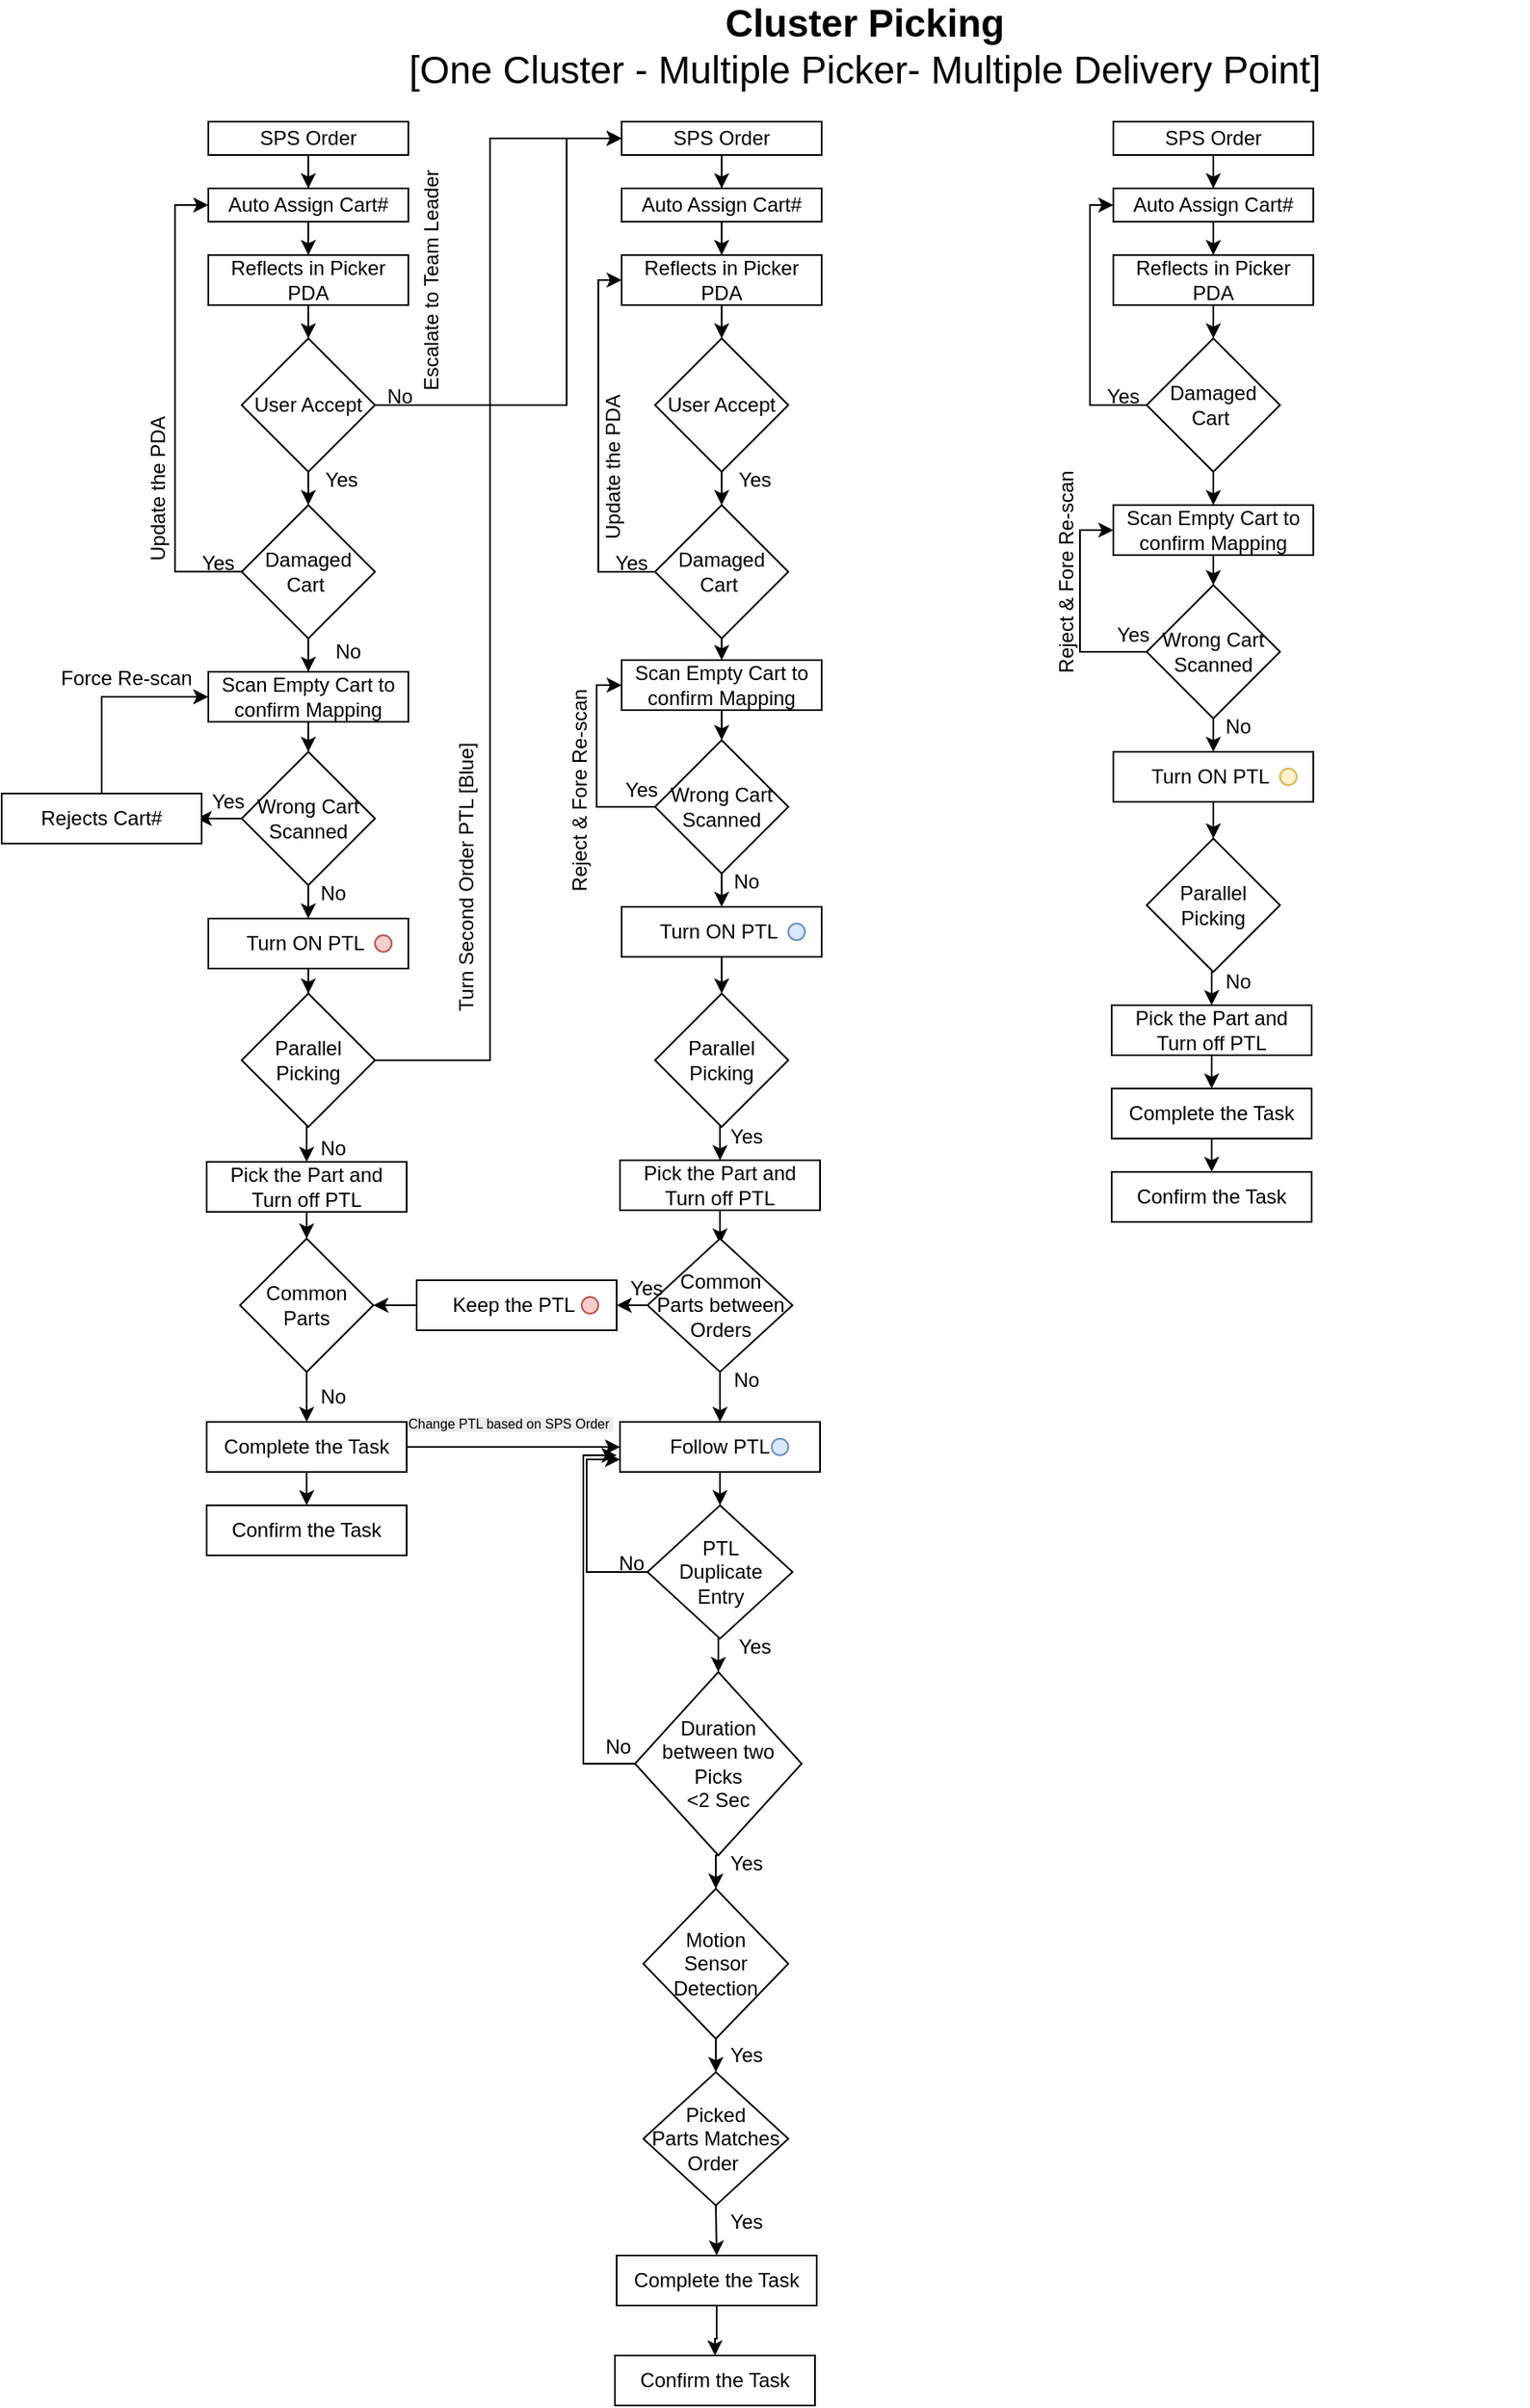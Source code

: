 <mxfile version="27.0.3">
  <diagram name="Page-1" id="BECqvl3VT9lfQXmkNtaU">
    <mxGraphModel dx="1097" dy="992" grid="1" gridSize="10" guides="1" tooltips="1" connect="1" arrows="1" fold="1" page="0" pageScale="1" pageWidth="850" pageHeight="1100" math="0" shadow="0">
      <root>
        <mxCell id="0" />
        <mxCell id="1" parent="0" />
        <mxCell id="pflW-3yKm34LbVUq-xgN-266" value="&lt;span style=&quot;color: rgb(0, 0, 0); font-family: Helvetica; font-style: normal; font-variant-ligatures: normal; font-variant-caps: normal; font-weight: 400; letter-spacing: normal; orphans: 2; text-align: center; text-indent: 0px; text-transform: none; widows: 2; word-spacing: 0px; -webkit-text-stroke-width: 0px; white-space: normal; background-color: rgb(236, 236, 236); text-decoration-thickness: initial; text-decoration-style: initial; text-decoration-color: initial; float: none; display: inline !important;&quot;&gt;Change PTL based on SPS Order&amp;nbsp;&lt;/span&gt;" style="text;whiteSpace=wrap;html=1;fontSize=8;" vertex="1" parent="1">
          <mxGeometry x="253" y="820" width="126" height="20" as="geometry" />
        </mxCell>
        <mxCell id="pflW-3yKm34LbVUq-xgN-7" style="edgeStyle=orthogonalEdgeStyle;rounded=0;orthogonalLoop=1;jettySize=auto;html=1;exitX=0.5;exitY=1;exitDx=0;exitDy=0;" edge="1" parent="1" source="pflW-3yKm34LbVUq-xgN-1" target="pflW-3yKm34LbVUq-xgN-3">
          <mxGeometry relative="1" as="geometry" />
        </mxCell>
        <mxCell id="pflW-3yKm34LbVUq-xgN-1" value="SPS Order" style="rounded=0;whiteSpace=wrap;html=1;" vertex="1" parent="1">
          <mxGeometry x="135" y="50" width="120" height="20" as="geometry" />
        </mxCell>
        <mxCell id="pflW-3yKm34LbVUq-xgN-9" style="edgeStyle=orthogonalEdgeStyle;rounded=0;orthogonalLoop=1;jettySize=auto;html=1;exitX=0.5;exitY=1;exitDx=0;exitDy=0;entryX=0.5;entryY=0;entryDx=0;entryDy=0;" edge="1" parent="1" source="pflW-3yKm34LbVUq-xgN-2">
          <mxGeometry relative="1" as="geometry">
            <mxPoint x="195" y="180" as="targetPoint" />
          </mxGeometry>
        </mxCell>
        <mxCell id="pflW-3yKm34LbVUq-xgN-2" value="Reflects in Picker PDA" style="rounded=0;whiteSpace=wrap;html=1;" vertex="1" parent="1">
          <mxGeometry x="135" y="130" width="120" height="30" as="geometry" />
        </mxCell>
        <mxCell id="pflW-3yKm34LbVUq-xgN-8" style="edgeStyle=orthogonalEdgeStyle;rounded=0;orthogonalLoop=1;jettySize=auto;html=1;exitX=0.5;exitY=1;exitDx=0;exitDy=0;" edge="1" parent="1" source="pflW-3yKm34LbVUq-xgN-3" target="pflW-3yKm34LbVUq-xgN-2">
          <mxGeometry relative="1" as="geometry" />
        </mxCell>
        <mxCell id="pflW-3yKm34LbVUq-xgN-3" value="Auto Assign Cart#" style="rounded=0;whiteSpace=wrap;html=1;" vertex="1" parent="1">
          <mxGeometry x="135" y="90" width="120" height="20" as="geometry" />
        </mxCell>
        <mxCell id="pflW-3yKm34LbVUq-xgN-25" value="Cluster Picking &lt;br&gt;&lt;span style=&quot;font-weight: normal;&quot;&gt;[One Cluster - Multiple Picker- Multiple Delivery Point]&lt;/span&gt;" style="text;html=1;align=center;verticalAlign=middle;whiteSpace=wrap;rounded=0;fontStyle=1;fontSize=23;" vertex="1" parent="1">
          <mxGeometry x="131" y="-20" width="796" height="50" as="geometry" />
        </mxCell>
        <mxCell id="pflW-3yKm34LbVUq-xgN-114" style="edgeStyle=orthogonalEdgeStyle;rounded=0;orthogonalLoop=1;jettySize=auto;html=1;exitX=1;exitY=0.5;exitDx=0;exitDy=0;entryX=0;entryY=0.5;entryDx=0;entryDy=0;" edge="1" parent="1" source="pflW-3yKm34LbVUq-xgN-185" target="pflW-3yKm34LbVUq-xgN-56">
          <mxGeometry relative="1" as="geometry">
            <mxPoint x="189" y="520" as="sourcePoint" />
            <Array as="points">
              <mxPoint x="304" y="613" />
              <mxPoint x="304" y="60" />
            </Array>
          </mxGeometry>
        </mxCell>
        <mxCell id="pflW-3yKm34LbVUq-xgN-55" style="edgeStyle=orthogonalEdgeStyle;rounded=0;orthogonalLoop=1;jettySize=auto;html=1;exitX=0.5;exitY=1;exitDx=0;exitDy=0;" edge="1" parent="1" source="pflW-3yKm34LbVUq-xgN-56" target="pflW-3yKm34LbVUq-xgN-60">
          <mxGeometry relative="1" as="geometry" />
        </mxCell>
        <mxCell id="pflW-3yKm34LbVUq-xgN-56" value="SPS Order" style="rounded=0;whiteSpace=wrap;html=1;" vertex="1" parent="1">
          <mxGeometry x="383" y="50" width="120" height="20" as="geometry" />
        </mxCell>
        <mxCell id="pflW-3yKm34LbVUq-xgN-57" style="edgeStyle=orthogonalEdgeStyle;rounded=0;orthogonalLoop=1;jettySize=auto;html=1;exitX=0.5;exitY=1;exitDx=0;exitDy=0;entryX=0.5;entryY=0;entryDx=0;entryDy=0;" edge="1" parent="1" source="pflW-3yKm34LbVUq-xgN-58">
          <mxGeometry relative="1" as="geometry">
            <mxPoint x="443" y="180" as="targetPoint" />
          </mxGeometry>
        </mxCell>
        <mxCell id="pflW-3yKm34LbVUq-xgN-58" value="Reflects in Picker PDA" style="rounded=0;whiteSpace=wrap;html=1;" vertex="1" parent="1">
          <mxGeometry x="383" y="130" width="120" height="30" as="geometry" />
        </mxCell>
        <mxCell id="pflW-3yKm34LbVUq-xgN-59" style="edgeStyle=orthogonalEdgeStyle;rounded=0;orthogonalLoop=1;jettySize=auto;html=1;exitX=0.5;exitY=1;exitDx=0;exitDy=0;" edge="1" parent="1" source="pflW-3yKm34LbVUq-xgN-60" target="pflW-3yKm34LbVUq-xgN-58">
          <mxGeometry relative="1" as="geometry" />
        </mxCell>
        <mxCell id="pflW-3yKm34LbVUq-xgN-60" value="Auto Assign Cart#" style="rounded=0;whiteSpace=wrap;html=1;" vertex="1" parent="1">
          <mxGeometry x="383" y="90" width="120" height="20" as="geometry" />
        </mxCell>
        <mxCell id="pflW-3yKm34LbVUq-xgN-72" style="edgeStyle=orthogonalEdgeStyle;rounded=0;orthogonalLoop=1;jettySize=auto;html=1;exitX=0.5;exitY=1;exitDx=0;exitDy=0;entryX=0.5;entryY=0;entryDx=0;entryDy=0;entryPerimeter=0;" edge="1" parent="1" target="pflW-3yKm34LbVUq-xgN-233">
          <mxGeometry relative="1" as="geometry">
            <mxPoint x="443" y="260" as="sourcePoint" />
            <mxPoint x="443" y="280" as="targetPoint" />
          </mxGeometry>
        </mxCell>
        <mxCell id="pflW-3yKm34LbVUq-xgN-84" value="Reject &amp;amp; Fore Re-scan" style="text;html=1;align=center;verticalAlign=middle;whiteSpace=wrap;rounded=0;rotation=270;" vertex="1" parent="1">
          <mxGeometry x="288" y="441" width="140" height="20" as="geometry" />
        </mxCell>
        <mxCell id="pflW-3yKm34LbVUq-xgN-116" style="edgeStyle=orthogonalEdgeStyle;rounded=0;orthogonalLoop=1;jettySize=auto;html=1;exitX=0.5;exitY=1;exitDx=0;exitDy=0;" edge="1" parent="1" source="pflW-3yKm34LbVUq-xgN-117" target="pflW-3yKm34LbVUq-xgN-121">
          <mxGeometry relative="1" as="geometry" />
        </mxCell>
        <mxCell id="pflW-3yKm34LbVUq-xgN-117" value="SPS Order" style="rounded=0;whiteSpace=wrap;html=1;" vertex="1" parent="1">
          <mxGeometry x="678" y="50" width="120" height="20" as="geometry" />
        </mxCell>
        <mxCell id="pflW-3yKm34LbVUq-xgN-118" style="edgeStyle=orthogonalEdgeStyle;rounded=0;orthogonalLoop=1;jettySize=auto;html=1;exitX=0.5;exitY=1;exitDx=0;exitDy=0;entryX=0.5;entryY=0;entryDx=0;entryDy=0;" edge="1" parent="1" source="pflW-3yKm34LbVUq-xgN-119">
          <mxGeometry relative="1" as="geometry">
            <mxPoint x="738" y="180" as="targetPoint" />
          </mxGeometry>
        </mxCell>
        <mxCell id="pflW-3yKm34LbVUq-xgN-119" value="Reflects in Picker PDA" style="rounded=0;whiteSpace=wrap;html=1;" vertex="1" parent="1">
          <mxGeometry x="678" y="130" width="120" height="30" as="geometry" />
        </mxCell>
        <mxCell id="pflW-3yKm34LbVUq-xgN-120" style="edgeStyle=orthogonalEdgeStyle;rounded=0;orthogonalLoop=1;jettySize=auto;html=1;exitX=0.5;exitY=1;exitDx=0;exitDy=0;" edge="1" parent="1" source="pflW-3yKm34LbVUq-xgN-121" target="pflW-3yKm34LbVUq-xgN-119">
          <mxGeometry relative="1" as="geometry" />
        </mxCell>
        <mxCell id="pflW-3yKm34LbVUq-xgN-121" value="Auto Assign Cart#" style="rounded=0;whiteSpace=wrap;html=1;" vertex="1" parent="1">
          <mxGeometry x="678" y="90" width="120" height="20" as="geometry" />
        </mxCell>
        <mxCell id="pflW-3yKm34LbVUq-xgN-122" style="edgeStyle=orthogonalEdgeStyle;rounded=0;orthogonalLoop=1;jettySize=auto;html=1;exitX=0.5;exitY=1;exitDx=0;exitDy=0;entryX=0.5;entryY=0;entryDx=0;entryDy=0;" edge="1" parent="1" source="pflW-3yKm34LbVUq-xgN-124" target="pflW-3yKm34LbVUq-xgN-127">
          <mxGeometry relative="1" as="geometry" />
        </mxCell>
        <mxCell id="pflW-3yKm34LbVUq-xgN-123" style="edgeStyle=orthogonalEdgeStyle;rounded=0;orthogonalLoop=1;jettySize=auto;html=1;exitX=0;exitY=0.5;exitDx=0;exitDy=0;entryX=0;entryY=0.5;entryDx=0;entryDy=0;" edge="1" parent="1" source="pflW-3yKm34LbVUq-xgN-124" target="pflW-3yKm34LbVUq-xgN-131">
          <mxGeometry relative="1" as="geometry" />
        </mxCell>
        <mxCell id="pflW-3yKm34LbVUq-xgN-124" value="Wrong Cart Scanned" style="rhombus;whiteSpace=wrap;html=1;" vertex="1" parent="1">
          <mxGeometry x="698" y="328" width="80" height="80" as="geometry" />
        </mxCell>
        <mxCell id="pflW-3yKm34LbVUq-xgN-125" value="Yes" style="text;html=1;align=center;verticalAlign=middle;whiteSpace=wrap;rounded=0;" vertex="1" parent="1">
          <mxGeometry x="675" y="353" width="30" height="10" as="geometry" />
        </mxCell>
        <mxCell id="pflW-3yKm34LbVUq-xgN-126" style="edgeStyle=orthogonalEdgeStyle;rounded=0;orthogonalLoop=1;jettySize=auto;html=1;exitX=0.5;exitY=1;exitDx=0;exitDy=0;" edge="1" parent="1" source="pflW-3yKm34LbVUq-xgN-127" target="pflW-3yKm34LbVUq-xgN-142">
          <mxGeometry relative="1" as="geometry" />
        </mxCell>
        <mxCell id="pflW-3yKm34LbVUq-xgN-127" value="Turn ON PTL&amp;nbsp;" style="rounded=0;whiteSpace=wrap;html=1;" vertex="1" parent="1">
          <mxGeometry x="678" y="428" width="120" height="30" as="geometry" />
        </mxCell>
        <mxCell id="pflW-3yKm34LbVUq-xgN-128" value="" style="ellipse;whiteSpace=wrap;html=1;aspect=fixed;fillColor=#fff2cc;strokeColor=#d6b656;" vertex="1" parent="1">
          <mxGeometry x="778" y="438" width="10" height="10" as="geometry" />
        </mxCell>
        <mxCell id="pflW-3yKm34LbVUq-xgN-129" value="No" style="text;html=1;align=center;verticalAlign=middle;whiteSpace=wrap;rounded=0;" vertex="1" parent="1">
          <mxGeometry x="738" y="408" width="30" height="10" as="geometry" />
        </mxCell>
        <mxCell id="pflW-3yKm34LbVUq-xgN-130" style="edgeStyle=orthogonalEdgeStyle;rounded=0;orthogonalLoop=1;jettySize=auto;html=1;exitX=0.5;exitY=1;exitDx=0;exitDy=0;entryX=0.5;entryY=0;entryDx=0;entryDy=0;" edge="1" parent="1" source="pflW-3yKm34LbVUq-xgN-131" target="pflW-3yKm34LbVUq-xgN-124">
          <mxGeometry relative="1" as="geometry" />
        </mxCell>
        <mxCell id="pflW-3yKm34LbVUq-xgN-131" value="Scan Empty Cart to confirm Mapping" style="rounded=0;whiteSpace=wrap;html=1;" vertex="1" parent="1">
          <mxGeometry x="678" y="280" width="120" height="30" as="geometry" />
        </mxCell>
        <mxCell id="pflW-3yKm34LbVUq-xgN-132" style="edgeStyle=orthogonalEdgeStyle;rounded=0;orthogonalLoop=1;jettySize=auto;html=1;exitX=0;exitY=0.5;exitDx=0;exitDy=0;entryX=0;entryY=0.5;entryDx=0;entryDy=0;" edge="1" parent="1" source="pflW-3yKm34LbVUq-xgN-134" target="pflW-3yKm34LbVUq-xgN-121">
          <mxGeometry relative="1" as="geometry">
            <Array as="points">
              <mxPoint x="664" y="220" />
              <mxPoint x="664" y="100" />
            </Array>
          </mxGeometry>
        </mxCell>
        <mxCell id="pflW-3yKm34LbVUq-xgN-133" style="edgeStyle=orthogonalEdgeStyle;rounded=0;orthogonalLoop=1;jettySize=auto;html=1;exitX=0.5;exitY=1;exitDx=0;exitDy=0;" edge="1" parent="1" source="pflW-3yKm34LbVUq-xgN-134" target="pflW-3yKm34LbVUq-xgN-131">
          <mxGeometry relative="1" as="geometry" />
        </mxCell>
        <mxCell id="pflW-3yKm34LbVUq-xgN-134" value="Damaged Cart&amp;nbsp;" style="rhombus;whiteSpace=wrap;html=1;" vertex="1" parent="1">
          <mxGeometry x="698" y="180" width="80" height="80" as="geometry" />
        </mxCell>
        <mxCell id="pflW-3yKm34LbVUq-xgN-135" value="Yes" style="text;html=1;align=center;verticalAlign=middle;whiteSpace=wrap;rounded=0;" vertex="1" parent="1">
          <mxGeometry x="664" y="210" width="40" height="10" as="geometry" />
        </mxCell>
        <mxCell id="pflW-3yKm34LbVUq-xgN-136" style="edgeStyle=orthogonalEdgeStyle;rounded=0;orthogonalLoop=1;jettySize=auto;html=1;exitX=0.5;exitY=1;exitDx=0;exitDy=0;entryX=0.5;entryY=0;entryDx=0;entryDy=0;" edge="1" parent="1" source="pflW-3yKm34LbVUq-xgN-137" target="pflW-3yKm34LbVUq-xgN-139">
          <mxGeometry relative="1" as="geometry" />
        </mxCell>
        <mxCell id="pflW-3yKm34LbVUq-xgN-137" value="Pick the Part and Turn off PTL" style="rounded=0;whiteSpace=wrap;html=1;" vertex="1" parent="1">
          <mxGeometry x="677" y="580" width="120" height="30" as="geometry" />
        </mxCell>
        <mxCell id="pflW-3yKm34LbVUq-xgN-138" style="edgeStyle=orthogonalEdgeStyle;rounded=0;orthogonalLoop=1;jettySize=auto;html=1;exitX=0.5;exitY=1;exitDx=0;exitDy=0;entryX=0.5;entryY=0;entryDx=0;entryDy=0;" edge="1" parent="1" source="pflW-3yKm34LbVUq-xgN-139" target="pflW-3yKm34LbVUq-xgN-140">
          <mxGeometry relative="1" as="geometry" />
        </mxCell>
        <mxCell id="pflW-3yKm34LbVUq-xgN-139" value="Complete the Task" style="rounded=0;whiteSpace=wrap;html=1;" vertex="1" parent="1">
          <mxGeometry x="677" y="630" width="120" height="30" as="geometry" />
        </mxCell>
        <mxCell id="pflW-3yKm34LbVUq-xgN-140" value="Confirm the Task" style="rounded=0;whiteSpace=wrap;html=1;" vertex="1" parent="1">
          <mxGeometry x="677" y="680" width="120" height="30" as="geometry" />
        </mxCell>
        <mxCell id="pflW-3yKm34LbVUq-xgN-141" style="edgeStyle=orthogonalEdgeStyle;rounded=0;orthogonalLoop=1;jettySize=auto;html=1;exitX=0.5;exitY=1;exitDx=0;exitDy=0;entryX=0.5;entryY=0;entryDx=0;entryDy=0;" edge="1" parent="1" source="pflW-3yKm34LbVUq-xgN-142" target="pflW-3yKm34LbVUq-xgN-137">
          <mxGeometry relative="1" as="geometry" />
        </mxCell>
        <mxCell id="pflW-3yKm34LbVUq-xgN-142" value="Parallel Picking" style="rhombus;whiteSpace=wrap;html=1;" vertex="1" parent="1">
          <mxGeometry x="698" y="480" width="80" height="80" as="geometry" />
        </mxCell>
        <mxCell id="pflW-3yKm34LbVUq-xgN-143" value="No" style="text;html=1;align=center;verticalAlign=middle;whiteSpace=wrap;rounded=0;" vertex="1" parent="1">
          <mxGeometry x="738" y="560" width="30" height="12" as="geometry" />
        </mxCell>
        <mxCell id="pflW-3yKm34LbVUq-xgN-144" value="Reject &amp;amp; Fore Re-scan" style="text;html=1;align=center;verticalAlign=middle;whiteSpace=wrap;rounded=0;rotation=270;" vertex="1" parent="1">
          <mxGeometry x="580" y="310" width="140" height="20" as="geometry" />
        </mxCell>
        <mxCell id="pflW-3yKm34LbVUq-xgN-163" style="edgeStyle=orthogonalEdgeStyle;rounded=0;orthogonalLoop=1;jettySize=auto;html=1;exitX=0.5;exitY=0;exitDx=0;exitDy=0;entryX=0;entryY=0.5;entryDx=0;entryDy=0;" edge="1" parent="1" source="pflW-3yKm34LbVUq-xgN-168" target="pflW-3yKm34LbVUq-xgN-175">
          <mxGeometry relative="1" as="geometry">
            <mxPoint x="550" y="210" as="sourcePoint" />
            <mxPoint x="50" y="240" as="targetPoint" />
          </mxGeometry>
        </mxCell>
        <mxCell id="pflW-3yKm34LbVUq-xgN-164" value="Force Re-scan" style="text;html=1;align=center;verticalAlign=middle;whiteSpace=wrap;rounded=0;" vertex="1" parent="1">
          <mxGeometry x="41" y="374" width="90" height="20" as="geometry" />
        </mxCell>
        <mxCell id="pflW-3yKm34LbVUq-xgN-165" style="edgeStyle=orthogonalEdgeStyle;rounded=0;orthogonalLoop=1;jettySize=auto;html=1;exitX=0;exitY=0.5;exitDx=0;exitDy=0;entryX=1;entryY=0.5;entryDx=0;entryDy=0;" edge="1" parent="1" source="pflW-3yKm34LbVUq-xgN-167">
          <mxGeometry relative="1" as="geometry">
            <mxPoint x="128" y="468" as="targetPoint" />
          </mxGeometry>
        </mxCell>
        <mxCell id="pflW-3yKm34LbVUq-xgN-166" style="edgeStyle=orthogonalEdgeStyle;rounded=0;orthogonalLoop=1;jettySize=auto;html=1;exitX=0.5;exitY=1;exitDx=0;exitDy=0;entryX=0.5;entryY=0;entryDx=0;entryDy=0;" edge="1" parent="1" source="pflW-3yKm34LbVUq-xgN-167" target="pflW-3yKm34LbVUq-xgN-171">
          <mxGeometry relative="1" as="geometry" />
        </mxCell>
        <mxCell id="pflW-3yKm34LbVUq-xgN-167" value="Wrong Cart Scanned" style="rhombus;whiteSpace=wrap;html=1;" vertex="1" parent="1">
          <mxGeometry x="155" y="428" width="80" height="80" as="geometry" />
        </mxCell>
        <mxCell id="pflW-3yKm34LbVUq-xgN-168" value="Rejects Cart#" style="rounded=0;whiteSpace=wrap;html=1;" vertex="1" parent="1">
          <mxGeometry x="11" y="453" width="120" height="30" as="geometry" />
        </mxCell>
        <mxCell id="pflW-3yKm34LbVUq-xgN-169" value="Yes" style="text;html=1;align=center;verticalAlign=middle;whiteSpace=wrap;rounded=0;" vertex="1" parent="1">
          <mxGeometry x="132" y="453" width="30" height="10" as="geometry" />
        </mxCell>
        <mxCell id="pflW-3yKm34LbVUq-xgN-170" style="edgeStyle=orthogonalEdgeStyle;rounded=0;orthogonalLoop=1;jettySize=auto;html=1;exitX=0.5;exitY=1;exitDx=0;exitDy=0;" edge="1" parent="1" source="pflW-3yKm34LbVUq-xgN-171" target="pflW-3yKm34LbVUq-xgN-185">
          <mxGeometry relative="1" as="geometry" />
        </mxCell>
        <mxCell id="pflW-3yKm34LbVUq-xgN-171" value="Turn ON PTL&amp;nbsp;" style="rounded=0;whiteSpace=wrap;html=1;" vertex="1" parent="1">
          <mxGeometry x="135" y="528" width="120" height="30" as="geometry" />
        </mxCell>
        <mxCell id="pflW-3yKm34LbVUq-xgN-172" value="" style="ellipse;whiteSpace=wrap;html=1;aspect=fixed;fillColor=#f8cecc;strokeColor=#b85450;" vertex="1" parent="1">
          <mxGeometry x="235" y="538" width="10" height="10" as="geometry" />
        </mxCell>
        <mxCell id="pflW-3yKm34LbVUq-xgN-173" value="No" style="text;html=1;align=center;verticalAlign=middle;whiteSpace=wrap;rounded=0;" vertex="1" parent="1">
          <mxGeometry x="195" y="508" width="30" height="10" as="geometry" />
        </mxCell>
        <mxCell id="pflW-3yKm34LbVUq-xgN-174" style="edgeStyle=orthogonalEdgeStyle;rounded=0;orthogonalLoop=1;jettySize=auto;html=1;exitX=0.5;exitY=1;exitDx=0;exitDy=0;entryX=0.5;entryY=0;entryDx=0;entryDy=0;" edge="1" parent="1" source="pflW-3yKm34LbVUq-xgN-175" target="pflW-3yKm34LbVUq-xgN-167">
          <mxGeometry relative="1" as="geometry" />
        </mxCell>
        <mxCell id="pflW-3yKm34LbVUq-xgN-175" value="Scan Empty Cart to confirm Mapping" style="rounded=0;whiteSpace=wrap;html=1;" vertex="1" parent="1">
          <mxGeometry x="135" y="380" width="120" height="30" as="geometry" />
        </mxCell>
        <mxCell id="pflW-3yKm34LbVUq-xgN-176" style="edgeStyle=orthogonalEdgeStyle;rounded=0;orthogonalLoop=1;jettySize=auto;html=1;exitX=0.5;exitY=1;exitDx=0;exitDy=0;" edge="1" parent="1" source="pflW-3yKm34LbVUq-xgN-177" target="pflW-3yKm34LbVUq-xgN-175">
          <mxGeometry relative="1" as="geometry" />
        </mxCell>
        <mxCell id="pflW-3yKm34LbVUq-xgN-177" value="Damaged Cart&amp;nbsp;" style="rhombus;whiteSpace=wrap;html=1;" vertex="1" parent="1">
          <mxGeometry x="155" y="280" width="80" height="80" as="geometry" />
        </mxCell>
        <mxCell id="pflW-3yKm34LbVUq-xgN-178" value="Yes" style="text;html=1;align=center;verticalAlign=middle;whiteSpace=wrap;rounded=0;" vertex="1" parent="1">
          <mxGeometry x="121" y="310" width="40" height="10" as="geometry" />
        </mxCell>
        <mxCell id="pflW-3yKm34LbVUq-xgN-250" style="edgeStyle=orthogonalEdgeStyle;rounded=0;orthogonalLoop=1;jettySize=auto;html=1;exitX=0.5;exitY=1;exitDx=0;exitDy=0;entryX=0.5;entryY=0;entryDx=0;entryDy=0;" edge="1" parent="1" source="pflW-3yKm34LbVUq-xgN-180" target="pflW-3yKm34LbVUq-xgN-249">
          <mxGeometry relative="1" as="geometry" />
        </mxCell>
        <mxCell id="pflW-3yKm34LbVUq-xgN-180" value="Pick the Part and Turn off PTL" style="rounded=0;whiteSpace=wrap;html=1;" vertex="1" parent="1">
          <mxGeometry x="134" y="674" width="120" height="30" as="geometry" />
        </mxCell>
        <mxCell id="pflW-3yKm34LbVUq-xgN-184" style="edgeStyle=orthogonalEdgeStyle;rounded=0;orthogonalLoop=1;jettySize=auto;html=1;exitX=0.5;exitY=1;exitDx=0;exitDy=0;entryX=0.5;entryY=0;entryDx=0;entryDy=0;" edge="1" parent="1" source="pflW-3yKm34LbVUq-xgN-185" target="pflW-3yKm34LbVUq-xgN-180">
          <mxGeometry relative="1" as="geometry" />
        </mxCell>
        <mxCell id="pflW-3yKm34LbVUq-xgN-185" value="Parallel Picking" style="rhombus;whiteSpace=wrap;html=1;" vertex="1" parent="1">
          <mxGeometry x="155" y="573" width="80" height="80" as="geometry" />
        </mxCell>
        <mxCell id="pflW-3yKm34LbVUq-xgN-186" value="No" style="text;html=1;align=center;verticalAlign=middle;whiteSpace=wrap;rounded=0;" vertex="1" parent="1">
          <mxGeometry x="195" y="660" width="30" height="12" as="geometry" />
        </mxCell>
        <mxCell id="pflW-3yKm34LbVUq-xgN-190" style="edgeStyle=orthogonalEdgeStyle;rounded=0;orthogonalLoop=1;jettySize=auto;html=1;exitX=0.5;exitY=1;exitDx=0;exitDy=0;entryX=0.5;entryY=0;entryDx=0;entryDy=0;" edge="1" parent="1" source="pflW-3yKm34LbVUq-xgN-187">
          <mxGeometry relative="1" as="geometry">
            <mxPoint x="195" y="280" as="targetPoint" />
          </mxGeometry>
        </mxCell>
        <mxCell id="pflW-3yKm34LbVUq-xgN-192" style="edgeStyle=orthogonalEdgeStyle;rounded=0;orthogonalLoop=1;jettySize=auto;html=1;exitX=1;exitY=0.5;exitDx=0;exitDy=0;entryX=0;entryY=0.5;entryDx=0;entryDy=0;" edge="1" parent="1" source="pflW-3yKm34LbVUq-xgN-187" target="pflW-3yKm34LbVUq-xgN-56">
          <mxGeometry relative="1" as="geometry">
            <Array as="points">
              <mxPoint x="350" y="220" />
              <mxPoint x="350" y="60" />
            </Array>
          </mxGeometry>
        </mxCell>
        <mxCell id="pflW-3yKm34LbVUq-xgN-187" value="User Accept" style="rhombus;whiteSpace=wrap;html=1;" vertex="1" parent="1">
          <mxGeometry x="155" y="180" width="80" height="80" as="geometry" />
        </mxCell>
        <mxCell id="pflW-3yKm34LbVUq-xgN-188" style="edgeStyle=orthogonalEdgeStyle;rounded=0;orthogonalLoop=1;jettySize=auto;html=1;exitX=0.875;exitY=0.989;exitDx=0;exitDy=0;entryX=0;entryY=0.5;entryDx=0;entryDy=0;exitPerimeter=0;" edge="1" parent="1" source="pflW-3yKm34LbVUq-xgN-178" target="pflW-3yKm34LbVUq-xgN-3">
          <mxGeometry relative="1" as="geometry">
            <mxPoint x="149" y="320.0" as="sourcePoint" />
            <mxPoint x="129" y="200" as="targetPoint" />
            <Array as="points">
              <mxPoint x="115" y="320" />
              <mxPoint x="115" y="100" />
            </Array>
          </mxGeometry>
        </mxCell>
        <mxCell id="pflW-3yKm34LbVUq-xgN-189" value="Update the PDA" style="text;html=1;align=center;verticalAlign=middle;whiteSpace=wrap;rounded=0;rotation=270;" vertex="1" parent="1">
          <mxGeometry x="55" y="260" width="100" height="20" as="geometry" />
        </mxCell>
        <mxCell id="pflW-3yKm34LbVUq-xgN-191" value="Yes" style="text;html=1;align=center;verticalAlign=middle;whiteSpace=wrap;rounded=0;" vertex="1" parent="1">
          <mxGeometry x="195" y="260" width="40" height="10" as="geometry" />
        </mxCell>
        <mxCell id="pflW-3yKm34LbVUq-xgN-193" value="No" style="text;html=1;align=center;verticalAlign=middle;whiteSpace=wrap;rounded=0;" vertex="1" parent="1">
          <mxGeometry x="230" y="210" width="40" height="10" as="geometry" />
        </mxCell>
        <mxCell id="pflW-3yKm34LbVUq-xgN-194" value="Escalate to Team Leader" style="text;html=1;align=center;verticalAlign=middle;whiteSpace=wrap;rounded=0;rotation=270;" vertex="1" parent="1">
          <mxGeometry x="199" y="135" width="140" height="20" as="geometry" />
        </mxCell>
        <mxCell id="pflW-3yKm34LbVUq-xgN-213" style="edgeStyle=orthogonalEdgeStyle;rounded=0;orthogonalLoop=1;jettySize=auto;html=1;exitX=0.5;exitY=1;exitDx=0;exitDy=0;entryX=0.5;entryY=0;entryDx=0;entryDy=0;" edge="1" parent="1" source="pflW-3yKm34LbVUq-xgN-215" target="pflW-3yKm34LbVUq-xgN-218">
          <mxGeometry relative="1" as="geometry" />
        </mxCell>
        <mxCell id="pflW-3yKm34LbVUq-xgN-214" style="edgeStyle=orthogonalEdgeStyle;rounded=0;orthogonalLoop=1;jettySize=auto;html=1;exitX=0;exitY=0.5;exitDx=0;exitDy=0;entryX=0;entryY=0.5;entryDx=0;entryDy=0;" edge="1" parent="1" source="pflW-3yKm34LbVUq-xgN-215" target="pflW-3yKm34LbVUq-xgN-222">
          <mxGeometry relative="1" as="geometry">
            <Array as="points">
              <mxPoint x="368" y="461" />
              <mxPoint x="368" y="388" />
            </Array>
          </mxGeometry>
        </mxCell>
        <mxCell id="pflW-3yKm34LbVUq-xgN-215" value="Wrong Cart Scanned" style="rhombus;whiteSpace=wrap;html=1;" vertex="1" parent="1">
          <mxGeometry x="403.0" y="421" width="80" height="80" as="geometry" />
        </mxCell>
        <mxCell id="pflW-3yKm34LbVUq-xgN-216" value="Yes" style="text;html=1;align=center;verticalAlign=middle;whiteSpace=wrap;rounded=0;" vertex="1" parent="1">
          <mxGeometry x="380.0" y="446" width="30" height="10" as="geometry" />
        </mxCell>
        <mxCell id="pflW-3yKm34LbVUq-xgN-217" style="edgeStyle=orthogonalEdgeStyle;rounded=0;orthogonalLoop=1;jettySize=auto;html=1;exitX=0.5;exitY=1;exitDx=0;exitDy=0;" edge="1" parent="1" source="pflW-3yKm34LbVUq-xgN-218" target="pflW-3yKm34LbVUq-xgN-229">
          <mxGeometry relative="1" as="geometry" />
        </mxCell>
        <mxCell id="pflW-3yKm34LbVUq-xgN-218" value="Turn ON PTL&amp;nbsp;" style="rounded=0;whiteSpace=wrap;html=1;" vertex="1" parent="1">
          <mxGeometry x="383.0" y="521" width="120" height="30" as="geometry" />
        </mxCell>
        <mxCell id="pflW-3yKm34LbVUq-xgN-219" value="" style="ellipse;whiteSpace=wrap;html=1;aspect=fixed;fillColor=#dae8fc;strokeColor=#6c8ebf;" vertex="1" parent="1">
          <mxGeometry x="483.0" y="531" width="10" height="10" as="geometry" />
        </mxCell>
        <mxCell id="pflW-3yKm34LbVUq-xgN-220" value="No" style="text;html=1;align=center;verticalAlign=middle;whiteSpace=wrap;rounded=0;" vertex="1" parent="1">
          <mxGeometry x="443.0" y="501" width="30" height="10" as="geometry" />
        </mxCell>
        <mxCell id="pflW-3yKm34LbVUq-xgN-221" style="edgeStyle=orthogonalEdgeStyle;rounded=0;orthogonalLoop=1;jettySize=auto;html=1;exitX=0.5;exitY=1;exitDx=0;exitDy=0;entryX=0.5;entryY=0;entryDx=0;entryDy=0;" edge="1" parent="1" source="pflW-3yKm34LbVUq-xgN-222" target="pflW-3yKm34LbVUq-xgN-215">
          <mxGeometry relative="1" as="geometry" />
        </mxCell>
        <mxCell id="pflW-3yKm34LbVUq-xgN-222" value="Scan Empty Cart to confirm Mapping" style="rounded=0;whiteSpace=wrap;html=1;" vertex="1" parent="1">
          <mxGeometry x="383.0" y="373" width="120" height="30" as="geometry" />
        </mxCell>
        <mxCell id="pflW-3yKm34LbVUq-xgN-223" style="edgeStyle=orthogonalEdgeStyle;rounded=0;orthogonalLoop=1;jettySize=auto;html=1;exitX=0.5;exitY=1;exitDx=0;exitDy=0;entryX=0.5;entryY=0;entryDx=0;entryDy=0;" edge="1" parent="1" source="pflW-3yKm34LbVUq-xgN-224">
          <mxGeometry relative="1" as="geometry">
            <mxPoint x="442" y="723" as="targetPoint" />
          </mxGeometry>
        </mxCell>
        <mxCell id="pflW-3yKm34LbVUq-xgN-224" value="Pick the Part and Turn off PTL" style="rounded=0;whiteSpace=wrap;html=1;" vertex="1" parent="1">
          <mxGeometry x="382.0" y="673" width="120" height="30" as="geometry" />
        </mxCell>
        <mxCell id="pflW-3yKm34LbVUq-xgN-228" style="edgeStyle=orthogonalEdgeStyle;rounded=0;orthogonalLoop=1;jettySize=auto;html=1;exitX=0.5;exitY=1;exitDx=0;exitDy=0;entryX=0.5;entryY=0;entryDx=0;entryDy=0;" edge="1" parent="1" source="pflW-3yKm34LbVUq-xgN-229" target="pflW-3yKm34LbVUq-xgN-224">
          <mxGeometry relative="1" as="geometry" />
        </mxCell>
        <mxCell id="pflW-3yKm34LbVUq-xgN-229" value="Parallel Picking" style="rhombus;whiteSpace=wrap;html=1;" vertex="1" parent="1">
          <mxGeometry x="403.0" y="573" width="80" height="80" as="geometry" />
        </mxCell>
        <mxCell id="pflW-3yKm34LbVUq-xgN-230" value="Yes" style="text;html=1;align=center;verticalAlign=middle;whiteSpace=wrap;rounded=0;" vertex="1" parent="1">
          <mxGeometry x="443.0" y="653" width="30" height="12" as="geometry" />
        </mxCell>
        <mxCell id="pflW-3yKm34LbVUq-xgN-231" value="No" style="text;html=1;align=center;verticalAlign=middle;whiteSpace=wrap;rounded=0;" vertex="1" parent="1">
          <mxGeometry x="199" y="363" width="40" height="10" as="geometry" />
        </mxCell>
        <mxCell id="pflW-3yKm34LbVUq-xgN-232" style="edgeStyle=orthogonalEdgeStyle;rounded=0;orthogonalLoop=1;jettySize=auto;html=1;exitX=0;exitY=0.5;exitDx=0;exitDy=0;entryX=0;entryY=0.5;entryDx=0;entryDy=0;" edge="1" parent="1" source="pflW-3yKm34LbVUq-xgN-233" target="pflW-3yKm34LbVUq-xgN-58">
          <mxGeometry relative="1" as="geometry">
            <Array as="points">
              <mxPoint x="369" y="320" />
              <mxPoint x="369" y="145" />
            </Array>
            <mxPoint x="383" y="200" as="targetPoint" />
          </mxGeometry>
        </mxCell>
        <mxCell id="pflW-3yKm34LbVUq-xgN-238" style="edgeStyle=orthogonalEdgeStyle;rounded=0;orthogonalLoop=1;jettySize=auto;html=1;exitX=0.5;exitY=1;exitDx=0;exitDy=0;entryX=0.5;entryY=0;entryDx=0;entryDy=0;" edge="1" parent="1" source="pflW-3yKm34LbVUq-xgN-233" target="pflW-3yKm34LbVUq-xgN-222">
          <mxGeometry relative="1" as="geometry" />
        </mxCell>
        <mxCell id="pflW-3yKm34LbVUq-xgN-233" value="Damaged Cart&amp;nbsp;" style="rhombus;whiteSpace=wrap;html=1;" vertex="1" parent="1">
          <mxGeometry x="403" y="280" width="80" height="80" as="geometry" />
        </mxCell>
        <mxCell id="pflW-3yKm34LbVUq-xgN-234" value="Yes" style="text;html=1;align=center;verticalAlign=middle;whiteSpace=wrap;rounded=0;" vertex="1" parent="1">
          <mxGeometry x="369" y="310" width="40" height="10" as="geometry" />
        </mxCell>
        <mxCell id="pflW-3yKm34LbVUq-xgN-235" value="User Accept" style="rhombus;whiteSpace=wrap;html=1;" vertex="1" parent="1">
          <mxGeometry x="403" y="180" width="80" height="80" as="geometry" />
        </mxCell>
        <mxCell id="pflW-3yKm34LbVUq-xgN-236" value="Yes" style="text;html=1;align=center;verticalAlign=middle;whiteSpace=wrap;rounded=0;" vertex="1" parent="1">
          <mxGeometry x="443" y="260" width="40" height="10" as="geometry" />
        </mxCell>
        <mxCell id="pflW-3yKm34LbVUq-xgN-237" value="Update the PDA" style="text;html=1;align=center;verticalAlign=middle;whiteSpace=wrap;rounded=0;rotation=270;" vertex="1" parent="1">
          <mxGeometry x="328" y="247" width="100" height="20" as="geometry" />
        </mxCell>
        <mxCell id="pflW-3yKm34LbVUq-xgN-265" style="edgeStyle=orthogonalEdgeStyle;rounded=0;orthogonalLoop=1;jettySize=auto;html=1;exitX=0;exitY=0.5;exitDx=0;exitDy=0;entryX=1;entryY=0.5;entryDx=0;entryDy=0;" edge="1" parent="1" source="pflW-3yKm34LbVUq-xgN-242" target="pflW-3yKm34LbVUq-xgN-243">
          <mxGeometry relative="1" as="geometry" />
        </mxCell>
        <mxCell id="pflW-3yKm34LbVUq-xgN-268" style="edgeStyle=orthogonalEdgeStyle;rounded=0;orthogonalLoop=1;jettySize=auto;html=1;exitX=0.5;exitY=1;exitDx=0;exitDy=0;entryX=0.5;entryY=0;entryDx=0;entryDy=0;" edge="1" parent="1" source="pflW-3yKm34LbVUq-xgN-242" target="pflW-3yKm34LbVUq-xgN-261">
          <mxGeometry relative="1" as="geometry" />
        </mxCell>
        <mxCell id="pflW-3yKm34LbVUq-xgN-242" value="Common &lt;br&gt;Parts between Orders" style="rhombus;whiteSpace=wrap;html=1;" vertex="1" parent="1">
          <mxGeometry x="398.5" y="720" width="87" height="80" as="geometry" />
        </mxCell>
        <mxCell id="pflW-3yKm34LbVUq-xgN-260" style="edgeStyle=orthogonalEdgeStyle;rounded=0;orthogonalLoop=1;jettySize=auto;html=1;exitX=0;exitY=0.5;exitDx=0;exitDy=0;entryX=1;entryY=0.5;entryDx=0;entryDy=0;" edge="1" parent="1" source="pflW-3yKm34LbVUq-xgN-243" target="pflW-3yKm34LbVUq-xgN-249">
          <mxGeometry relative="1" as="geometry" />
        </mxCell>
        <mxCell id="pflW-3yKm34LbVUq-xgN-243" value="Keep the PTL&amp;nbsp;" style="rounded=0;whiteSpace=wrap;html=1;" vertex="1" parent="1">
          <mxGeometry x="260" y="745" width="120" height="30" as="geometry" />
        </mxCell>
        <mxCell id="pflW-3yKm34LbVUq-xgN-245" style="edgeStyle=orthogonalEdgeStyle;rounded=0;orthogonalLoop=1;jettySize=auto;html=1;entryX=0.5;entryY=0;entryDx=0;entryDy=0;" edge="1" parent="1" target="pflW-3yKm34LbVUq-xgN-247" source="pflW-3yKm34LbVUq-xgN-249">
          <mxGeometry relative="1" as="geometry">
            <mxPoint x="191" y="820" as="sourcePoint" />
          </mxGeometry>
        </mxCell>
        <mxCell id="pflW-3yKm34LbVUq-xgN-246" style="edgeStyle=orthogonalEdgeStyle;rounded=0;orthogonalLoop=1;jettySize=auto;html=1;exitX=0.5;exitY=1;exitDx=0;exitDy=0;entryX=0.5;entryY=0;entryDx=0;entryDy=0;" edge="1" parent="1" source="pflW-3yKm34LbVUq-xgN-247" target="pflW-3yKm34LbVUq-xgN-248">
          <mxGeometry relative="1" as="geometry" />
        </mxCell>
        <mxCell id="pflW-3yKm34LbVUq-xgN-263" style="edgeStyle=orthogonalEdgeStyle;rounded=0;orthogonalLoop=1;jettySize=auto;html=1;exitX=1;exitY=0.5;exitDx=0;exitDy=0;entryX=0;entryY=0.5;entryDx=0;entryDy=0;" edge="1" parent="1" source="pflW-3yKm34LbVUq-xgN-247" target="pflW-3yKm34LbVUq-xgN-261">
          <mxGeometry relative="1" as="geometry" />
        </mxCell>
        <mxCell id="pflW-3yKm34LbVUq-xgN-247" value="Complete the Task" style="rounded=0;whiteSpace=wrap;html=1;" vertex="1" parent="1">
          <mxGeometry x="134" y="830" width="120" height="30" as="geometry" />
        </mxCell>
        <mxCell id="pflW-3yKm34LbVUq-xgN-248" value="Confirm the Task" style="rounded=0;whiteSpace=wrap;html=1;" vertex="1" parent="1">
          <mxGeometry x="134" y="880" width="120" height="30" as="geometry" />
        </mxCell>
        <mxCell id="pflW-3yKm34LbVUq-xgN-249" value="Common Parts" style="rhombus;whiteSpace=wrap;html=1;" vertex="1" parent="1">
          <mxGeometry x="154.0" y="720" width="80" height="80" as="geometry" />
        </mxCell>
        <mxCell id="pflW-3yKm34LbVUq-xgN-251" value="No" style="text;html=1;align=center;verticalAlign=middle;whiteSpace=wrap;rounded=0;" vertex="1" parent="1">
          <mxGeometry x="195" y="810" width="30" height="10" as="geometry" />
        </mxCell>
        <mxCell id="pflW-3yKm34LbVUq-xgN-254" value="" style="ellipse;whiteSpace=wrap;html=1;aspect=fixed;fillColor=#f8cecc;strokeColor=#b85450;" vertex="1" parent="1">
          <mxGeometry x="359" y="755" width="10" height="10" as="geometry" />
        </mxCell>
        <mxCell id="pflW-3yKm34LbVUq-xgN-256" value="Turn Second Order PTL [Blue]" style="text;html=1;align=center;verticalAlign=middle;whiteSpace=wrap;rounded=0;rotation=270;" vertex="1" parent="1">
          <mxGeometry x="180" y="493" width="220" height="20" as="geometry" />
        </mxCell>
        <mxCell id="pflW-3yKm34LbVUq-xgN-279" style="edgeStyle=orthogonalEdgeStyle;rounded=0;orthogonalLoop=1;jettySize=auto;html=1;exitX=0.5;exitY=1;exitDx=0;exitDy=0;entryX=0.5;entryY=0;entryDx=0;entryDy=0;" edge="1" parent="1" source="pflW-3yKm34LbVUq-xgN-261" target="pflW-3yKm34LbVUq-xgN-277">
          <mxGeometry relative="1" as="geometry" />
        </mxCell>
        <mxCell id="pflW-3yKm34LbVUq-xgN-261" value="Follow PTL" style="rounded=0;whiteSpace=wrap;html=1;" vertex="1" parent="1">
          <mxGeometry x="382.0" y="830" width="120" height="30" as="geometry" />
        </mxCell>
        <mxCell id="pflW-3yKm34LbVUq-xgN-262" value="" style="ellipse;whiteSpace=wrap;html=1;aspect=fixed;fillColor=#dae8fc;strokeColor=#6c8ebf;" vertex="1" parent="1">
          <mxGeometry x="473.0" y="840" width="10" height="10" as="geometry" />
        </mxCell>
        <mxCell id="pflW-3yKm34LbVUq-xgN-264" value="Yes" style="text;html=1;align=center;verticalAlign=middle;whiteSpace=wrap;rounded=0;" vertex="1" parent="1">
          <mxGeometry x="383" y="745" width="30" height="10" as="geometry" />
        </mxCell>
        <mxCell id="pflW-3yKm34LbVUq-xgN-271" value="Confirm the Task" style="rounded=0;whiteSpace=wrap;html=1;" vertex="1" parent="1">
          <mxGeometry x="379" y="1390" width="120" height="30" as="geometry" />
        </mxCell>
        <mxCell id="pflW-3yKm34LbVUq-xgN-273" value="No" style="text;html=1;align=center;verticalAlign=middle;whiteSpace=wrap;rounded=0;" vertex="1" parent="1">
          <mxGeometry x="443" y="800" width="30" height="10" as="geometry" />
        </mxCell>
        <mxCell id="pflW-3yKm34LbVUq-xgN-286" style="edgeStyle=orthogonalEdgeStyle;rounded=0;orthogonalLoop=1;jettySize=auto;html=1;exitX=0.5;exitY=1;exitDx=0;exitDy=0;" edge="1" parent="1" source="pflW-3yKm34LbVUq-xgN-275" target="pflW-3yKm34LbVUq-xgN-271">
          <mxGeometry relative="1" as="geometry" />
        </mxCell>
        <mxCell id="pflW-3yKm34LbVUq-xgN-275" value="Complete the Task" style="rounded=0;whiteSpace=wrap;html=1;" vertex="1" parent="1">
          <mxGeometry x="380" y="1330" width="120" height="30" as="geometry" />
        </mxCell>
        <mxCell id="pflW-3yKm34LbVUq-xgN-281" style="edgeStyle=orthogonalEdgeStyle;rounded=0;orthogonalLoop=1;jettySize=auto;html=1;exitX=0.5;exitY=1;exitDx=0;exitDy=0;entryX=0.5;entryY=0;entryDx=0;entryDy=0;" edge="1" parent="1" source="pflW-3yKm34LbVUq-xgN-277" target="pflW-3yKm34LbVUq-xgN-280">
          <mxGeometry relative="1" as="geometry" />
        </mxCell>
        <mxCell id="pflW-3yKm34LbVUq-xgN-292" style="edgeStyle=orthogonalEdgeStyle;rounded=0;orthogonalLoop=1;jettySize=auto;html=1;exitX=0;exitY=0.5;exitDx=0;exitDy=0;entryX=0;entryY=0.75;entryDx=0;entryDy=0;" edge="1" parent="1" source="pflW-3yKm34LbVUq-xgN-277" target="pflW-3yKm34LbVUq-xgN-261">
          <mxGeometry relative="1" as="geometry" />
        </mxCell>
        <mxCell id="pflW-3yKm34LbVUq-xgN-277" value="PTL &lt;br&gt;Duplicate &lt;br&gt;Entry" style="rhombus;whiteSpace=wrap;html=1;" vertex="1" parent="1">
          <mxGeometry x="398.5" y="880" width="87" height="80" as="geometry" />
        </mxCell>
        <mxCell id="pflW-3yKm34LbVUq-xgN-285" style="edgeStyle=orthogonalEdgeStyle;rounded=0;orthogonalLoop=1;jettySize=auto;html=1;exitX=0.5;exitY=1;exitDx=0;exitDy=0;entryX=0.5;entryY=0;entryDx=0;entryDy=0;" edge="1" parent="1" source="pflW-3yKm34LbVUq-xgN-278" target="pflW-3yKm34LbVUq-xgN-275">
          <mxGeometry relative="1" as="geometry" />
        </mxCell>
        <mxCell id="pflW-3yKm34LbVUq-xgN-278" value="Picked &lt;br&gt;Parts Matches&lt;br&gt;Order&amp;nbsp;" style="rhombus;whiteSpace=wrap;html=1;" vertex="1" parent="1">
          <mxGeometry x="396" y="1220" width="87" height="80" as="geometry" />
        </mxCell>
        <mxCell id="pflW-3yKm34LbVUq-xgN-283" style="edgeStyle=orthogonalEdgeStyle;rounded=0;orthogonalLoop=1;jettySize=auto;html=1;exitX=0.5;exitY=1;exitDx=0;exitDy=0;entryX=0.5;entryY=0;entryDx=0;entryDy=0;" edge="1" parent="1" source="pflW-3yKm34LbVUq-xgN-280" target="pflW-3yKm34LbVUq-xgN-282">
          <mxGeometry relative="1" as="geometry" />
        </mxCell>
        <mxCell id="pflW-3yKm34LbVUq-xgN-294" style="edgeStyle=orthogonalEdgeStyle;rounded=0;orthogonalLoop=1;jettySize=auto;html=1;exitX=0;exitY=0.5;exitDx=0;exitDy=0;" edge="1" parent="1" source="pflW-3yKm34LbVUq-xgN-280">
          <mxGeometry relative="1" as="geometry">
            <mxPoint x="380" y="850" as="targetPoint" />
            <Array as="points">
              <mxPoint x="360" y="1035" />
              <mxPoint x="360" y="850" />
            </Array>
          </mxGeometry>
        </mxCell>
        <mxCell id="pflW-3yKm34LbVUq-xgN-280" value="Duration &lt;br&gt;between two Picks &lt;br&gt;&amp;lt;2 Sec" style="rhombus;whiteSpace=wrap;html=1;" vertex="1" parent="1">
          <mxGeometry x="391" y="980" width="100" height="110" as="geometry" />
        </mxCell>
        <mxCell id="pflW-3yKm34LbVUq-xgN-284" style="edgeStyle=orthogonalEdgeStyle;rounded=0;orthogonalLoop=1;jettySize=auto;html=1;exitX=0.5;exitY=1;exitDx=0;exitDy=0;entryX=0.5;entryY=0;entryDx=0;entryDy=0;" edge="1" parent="1" source="pflW-3yKm34LbVUq-xgN-282" target="pflW-3yKm34LbVUq-xgN-278">
          <mxGeometry relative="1" as="geometry" />
        </mxCell>
        <mxCell id="pflW-3yKm34LbVUq-xgN-282" value="Motion &lt;br&gt;Sensor Detection" style="rhombus;whiteSpace=wrap;html=1;" vertex="1" parent="1">
          <mxGeometry x="396" y="1110" width="87" height="90" as="geometry" />
        </mxCell>
        <mxCell id="pflW-3yKm34LbVUq-xgN-287" value="Yes" style="text;html=1;align=center;verticalAlign=middle;whiteSpace=wrap;rounded=0;" vertex="1" parent="1">
          <mxGeometry x="448" y="960" width="30" height="10" as="geometry" />
        </mxCell>
        <mxCell id="pflW-3yKm34LbVUq-xgN-288" value="Yes" style="text;html=1;align=center;verticalAlign=middle;whiteSpace=wrap;rounded=0;" vertex="1" parent="1">
          <mxGeometry x="443" y="1090" width="30" height="10" as="geometry" />
        </mxCell>
        <mxCell id="pflW-3yKm34LbVUq-xgN-289" value="Yes" style="text;html=1;align=center;verticalAlign=middle;whiteSpace=wrap;rounded=0;" vertex="1" parent="1">
          <mxGeometry x="443" y="1200" width="30" height="20" as="geometry" />
        </mxCell>
        <mxCell id="pflW-3yKm34LbVUq-xgN-290" value="Yes" style="text;html=1;align=center;verticalAlign=middle;whiteSpace=wrap;rounded=0;" vertex="1" parent="1">
          <mxGeometry x="443" y="1300" width="30" height="20" as="geometry" />
        </mxCell>
        <mxCell id="pflW-3yKm34LbVUq-xgN-293" value="No" style="text;html=1;align=center;verticalAlign=middle;whiteSpace=wrap;rounded=0;" vertex="1" parent="1">
          <mxGeometry x="374" y="910" width="30" height="10" as="geometry" />
        </mxCell>
        <mxCell id="pflW-3yKm34LbVUq-xgN-295" value="No" style="text;html=1;align=center;verticalAlign=middle;whiteSpace=wrap;rounded=0;" vertex="1" parent="1">
          <mxGeometry x="366" y="1020" width="30" height="10" as="geometry" />
        </mxCell>
      </root>
    </mxGraphModel>
  </diagram>
</mxfile>
